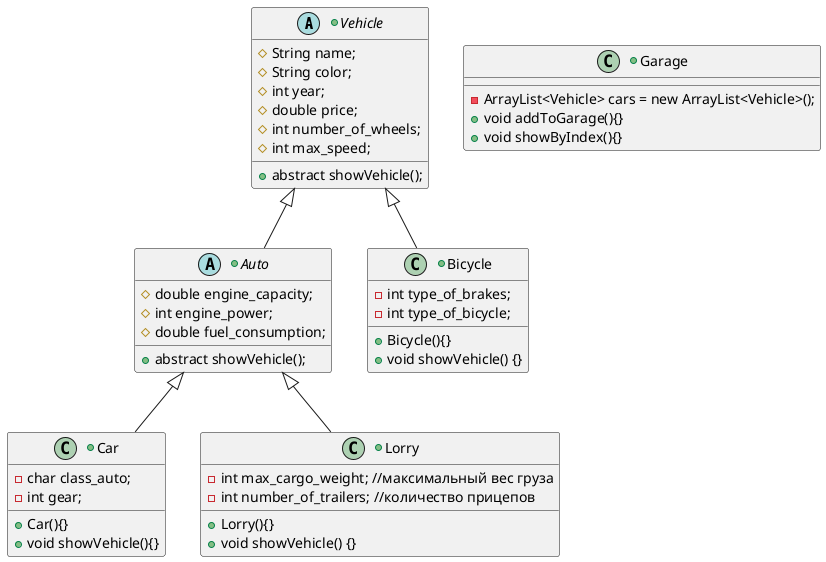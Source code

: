 @startuml

+abstract class Vehicle {
    #String name;
    #String color;
    #int year;
    #double price;
    #int number_of_wheels;
    #int max_speed;
    +abstract showVehicle();
}

+abstract class Auto extends Vehicle {
    # double engine_capacity;
    # int engine_power;
    # double fuel_consumption;
    +abstract showVehicle();
}

+class Bicycle extends Vehicle{
    - int type_of_brakes;
    - int type_of_bicycle;
    + Bicycle(){}
    + void showVehicle() {}
}

+class Car extends Auto {
    - char class_auto;
    - int gear;
    + Car(){}
    + void showVehicle(){}
}

+class Lorry extends Auto {
    - int max_cargo_weight; //максимальный вес груза
    - int number_of_trailers; //количество прицепов
    + Lorry(){}
    + void showVehicle() {}
}

+class Garage {
    - ArrayList<Vehicle> cars = new ArrayList<Vehicle>();
    +void addToGarage(){}
    +void showByIndex(){}
}

@enduml